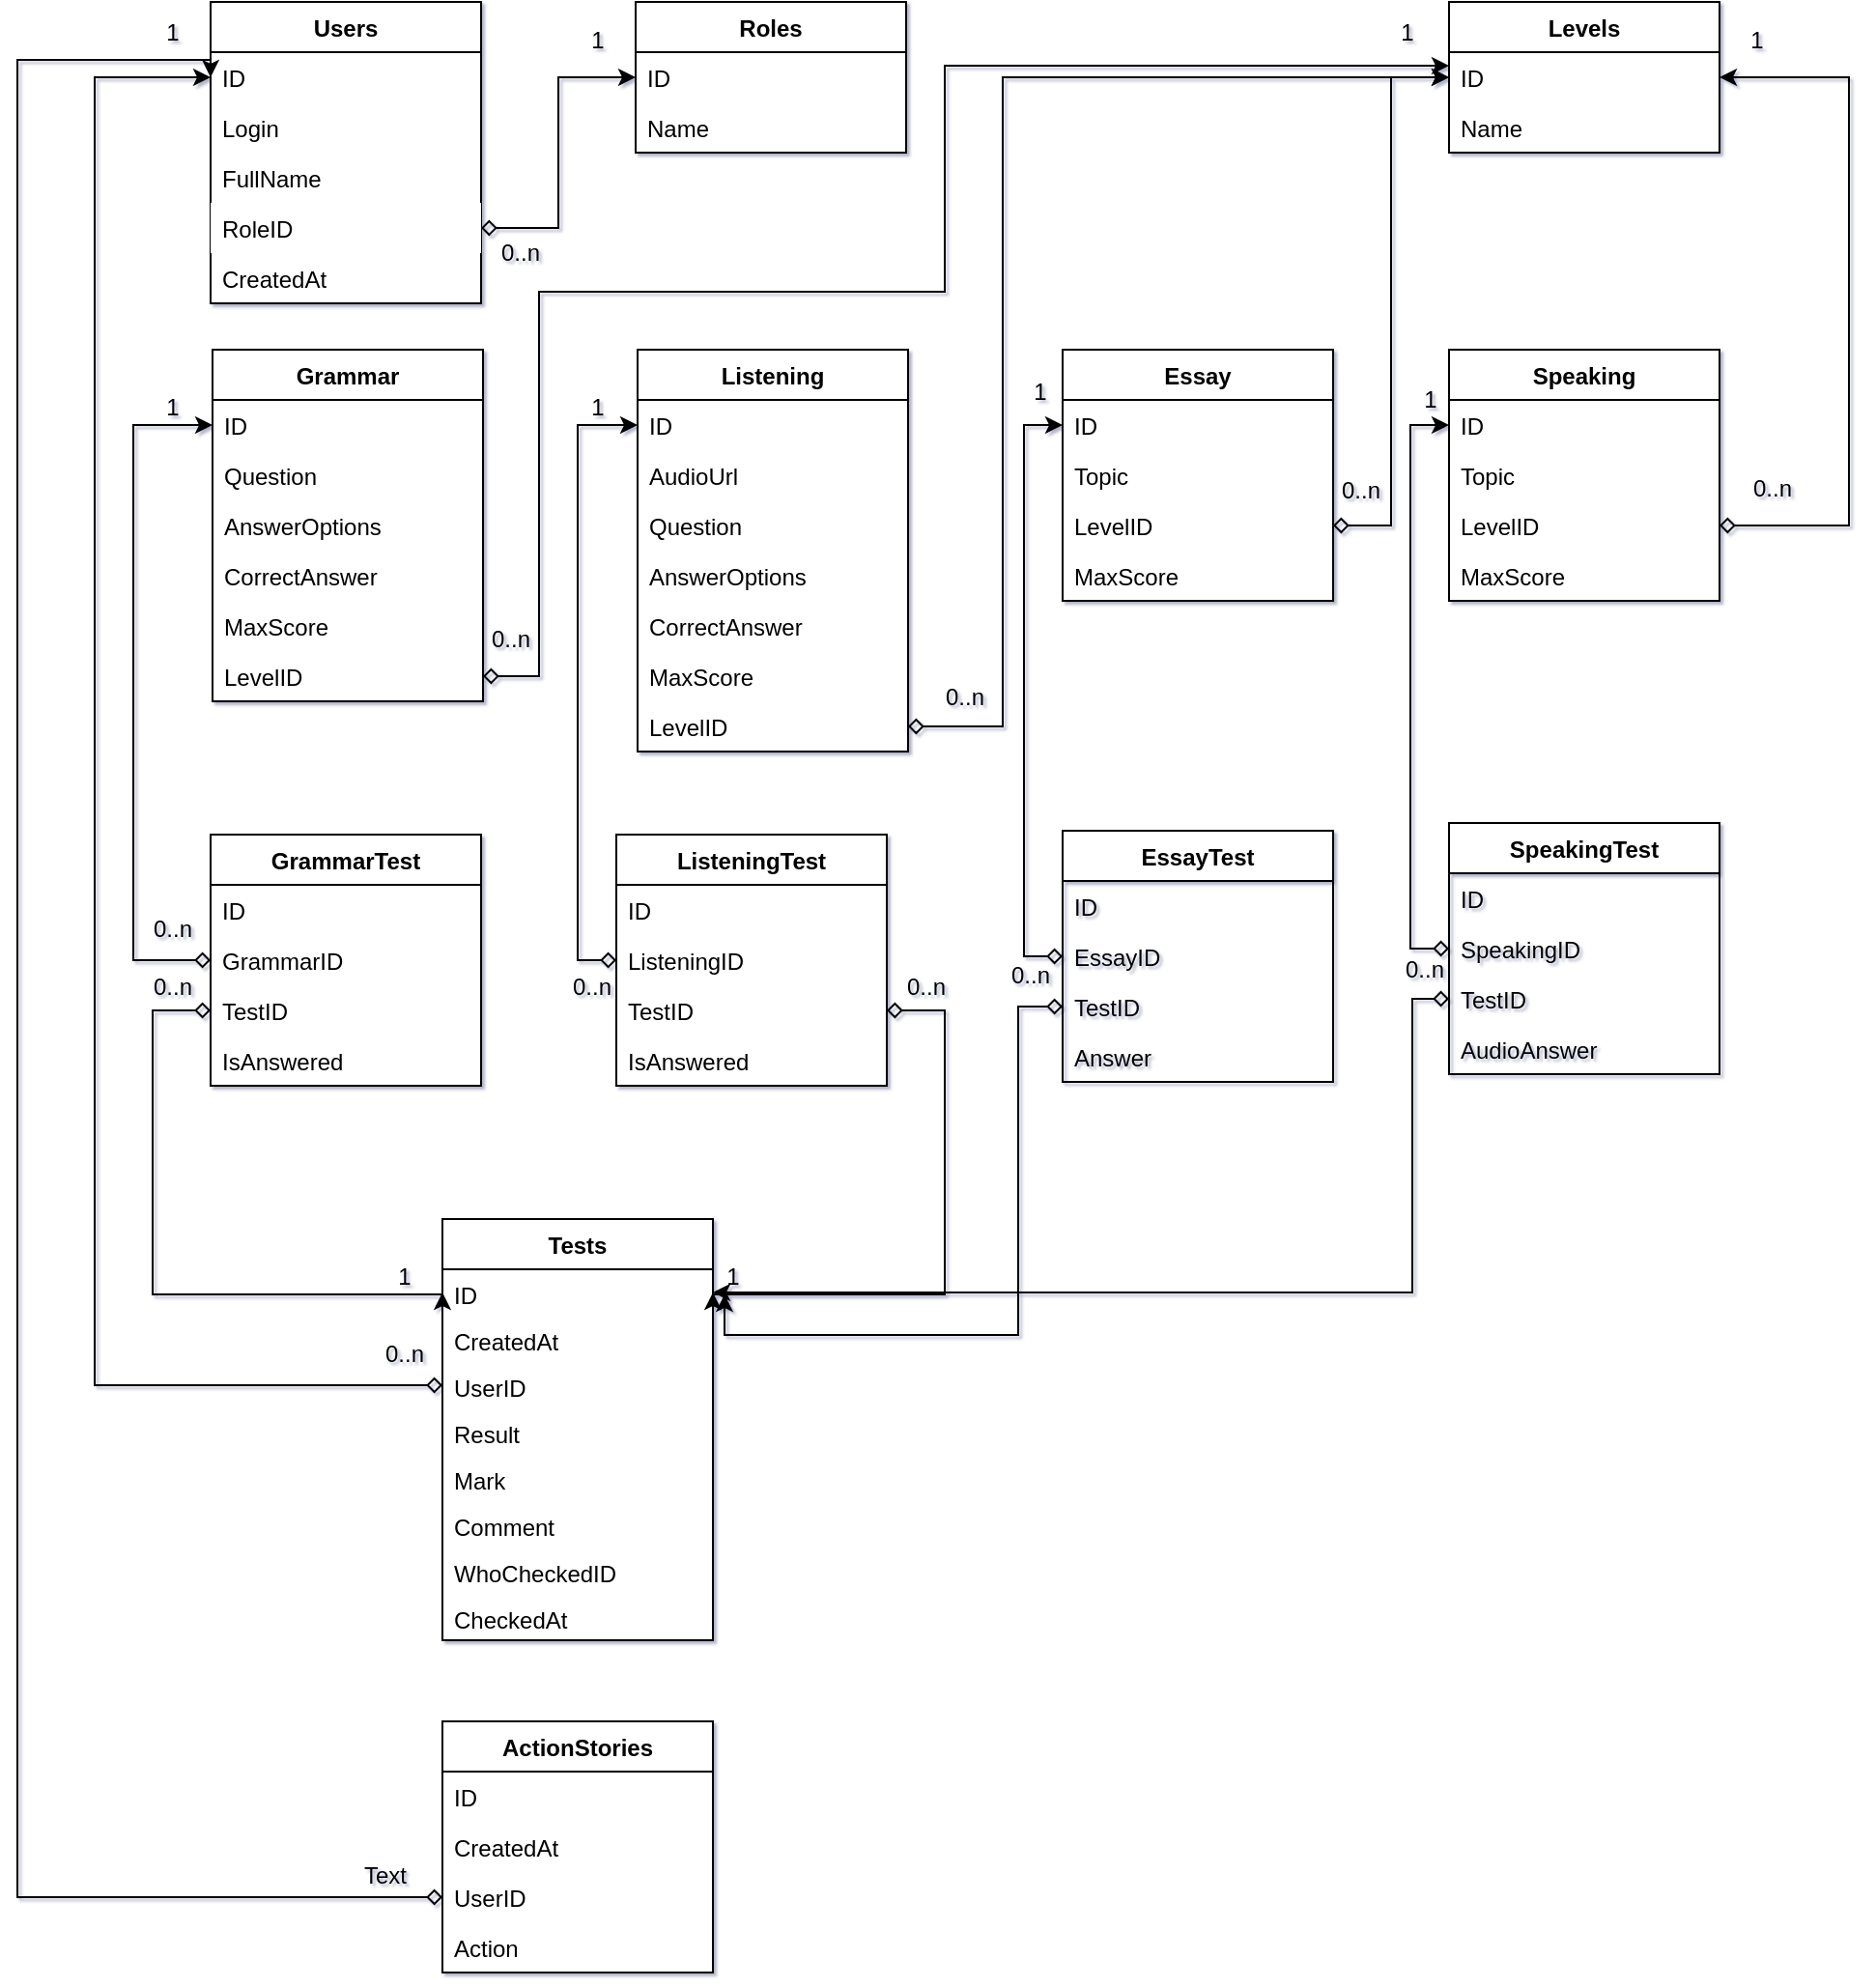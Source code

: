 <mxfile version="14.8.4" type="device"><diagram id="IV1XI_zOTvdANP6EI3ri" name="Page-2"><mxGraphModel dx="3076" dy="712" grid="0" gridSize="10" guides="1" tooltips="1" connect="1" arrows="1" fold="1" page="1" pageScale="1" pageWidth="1654" pageHeight="1169" background="#ffffff" math="0" shadow="1"><root><mxCell id="wQ3TKrHJ94dAO2hA4wd3-0"/><mxCell id="wQ3TKrHJ94dAO2hA4wd3-1" parent="wQ3TKrHJ94dAO2hA4wd3-0"/><mxCell id="Ya2ghatU8dROE_qVC8j0-0" value="Users" style="swimlane;fontStyle=1;childLayout=stackLayout;horizontal=1;startSize=26;horizontalStack=0;resizeParent=1;resizeParentMax=0;resizeLast=0;collapsible=1;marginBottom=0;swimlaneFillColor=#ffffff;" parent="wQ3TKrHJ94dAO2hA4wd3-1" vertex="1"><mxGeometry x="-1258" y="54" width="140" height="156" as="geometry"/></mxCell><mxCell id="Mei6Bf-77cehH8l1peeM-0" value="ID" style="text;strokeColor=none;fillColor=none;align=left;verticalAlign=top;spacingLeft=4;spacingRight=4;overflow=hidden;rotatable=0;points=[[0,0.5],[1,0.5]];portConstraint=eastwest;" vertex="1" parent="Ya2ghatU8dROE_qVC8j0-0"><mxGeometry y="26" width="140" height="26" as="geometry"/></mxCell><mxCell id="Ya2ghatU8dROE_qVC8j0-2" value="Login" style="text;strokeColor=none;fillColor=none;align=left;verticalAlign=top;spacingLeft=4;spacingRight=4;overflow=hidden;rotatable=0;points=[[0,0.5],[1,0.5]];portConstraint=eastwest;" parent="Ya2ghatU8dROE_qVC8j0-0" vertex="1"><mxGeometry y="52" width="140" height="26" as="geometry"/></mxCell><mxCell id="Ya2ghatU8dROE_qVC8j0-4" value="FullName&#xA;" style="text;strokeColor=none;fillColor=none;align=left;verticalAlign=top;spacingLeft=4;spacingRight=4;overflow=hidden;rotatable=0;points=[[0,0.5],[1,0.5]];portConstraint=eastwest;" parent="Ya2ghatU8dROE_qVC8j0-0" vertex="1"><mxGeometry y="78" width="140" height="26" as="geometry"/></mxCell><mxCell id="Ya2ghatU8dROE_qVC8j0-5" value="RoleID" style="text;strokeColor=none;align=left;verticalAlign=top;spacingLeft=4;spacingRight=4;overflow=hidden;rotatable=0;points=[[0,0.5],[1,0.5]];portConstraint=eastwest;fillColor=#ffffff;" parent="Ya2ghatU8dROE_qVC8j0-0" vertex="1"><mxGeometry y="104" width="140" height="26" as="geometry"/></mxCell><mxCell id="Ya2ghatU8dROE_qVC8j0-3" value="CreatedAt&#xA;" style="text;strokeColor=none;fillColor=none;align=left;verticalAlign=top;spacingLeft=4;spacingRight=4;overflow=hidden;rotatable=0;points=[[0,0.5],[1,0.5]];portConstraint=eastwest;" parent="Ya2ghatU8dROE_qVC8j0-0" vertex="1"><mxGeometry y="130" width="140" height="26" as="geometry"/></mxCell><mxCell id="doYgdzlyeppHE8oqAG9D-0" value="Roles" style="swimlane;fontStyle=1;childLayout=stackLayout;horizontal=1;startSize=26;horizontalStack=0;resizeParent=1;resizeParentMax=0;resizeLast=0;collapsible=1;marginBottom=0;swimlaneFillColor=#ffffff;" parent="wQ3TKrHJ94dAO2hA4wd3-1" vertex="1"><mxGeometry x="-1038" y="54" width="140" height="78" as="geometry"/></mxCell><mxCell id="doYgdzlyeppHE8oqAG9D-1" value="ID" style="text;strokeColor=none;fillColor=none;align=left;verticalAlign=top;spacingLeft=4;spacingRight=4;overflow=hidden;rotatable=0;points=[[0,0.5],[1,0.5]];portConstraint=eastwest;" parent="doYgdzlyeppHE8oqAG9D-0" vertex="1"><mxGeometry y="26" width="140" height="26" as="geometry"/></mxCell><mxCell id="doYgdzlyeppHE8oqAG9D-2" value="Name" style="text;strokeColor=none;fillColor=none;align=left;verticalAlign=top;spacingLeft=4;spacingRight=4;overflow=hidden;rotatable=0;points=[[0,0.5],[1,0.5]];portConstraint=eastwest;" parent="doYgdzlyeppHE8oqAG9D-0" vertex="1"><mxGeometry y="52" width="140" height="26" as="geometry"/></mxCell><mxCell id="0D-fBXnWAZRENT32FZn0-0" value="Grammar " style="swimlane;fontStyle=1;childLayout=stackLayout;horizontal=1;startSize=26;horizontalStack=0;resizeParent=1;resizeParentMax=0;resizeLast=0;collapsible=1;marginBottom=0;fillColor=#ffffff;gradientColor=none;swimlaneFillColor=#ffffff;" parent="wQ3TKrHJ94dAO2hA4wd3-1" vertex="1"><mxGeometry x="-1257" y="234" width="140" height="182" as="geometry"/></mxCell><mxCell id="0D-fBXnWAZRENT32FZn0-1" value="ID" style="text;strokeColor=none;fillColor=none;align=left;verticalAlign=top;spacingLeft=4;spacingRight=4;overflow=hidden;rotatable=0;points=[[0,0.5],[1,0.5]];portConstraint=eastwest;" parent="0D-fBXnWAZRENT32FZn0-0" vertex="1"><mxGeometry y="26" width="140" height="26" as="geometry"/></mxCell><mxCell id="0D-fBXnWAZRENT32FZn0-2" value="Question " style="text;strokeColor=none;fillColor=none;align=left;verticalAlign=top;spacingLeft=4;spacingRight=4;overflow=hidden;rotatable=0;points=[[0,0.5],[1,0.5]];portConstraint=eastwest;" parent="0D-fBXnWAZRENT32FZn0-0" vertex="1"><mxGeometry y="52" width="140" height="26" as="geometry"/></mxCell><mxCell id="0D-fBXnWAZRENT32FZn0-3" value="AnswerOptions" style="text;strokeColor=none;fillColor=none;align=left;verticalAlign=top;spacingLeft=4;spacingRight=4;overflow=hidden;rotatable=0;points=[[0,0.5],[1,0.5]];portConstraint=eastwest;" parent="0D-fBXnWAZRENT32FZn0-0" vertex="1"><mxGeometry y="78" width="140" height="26" as="geometry"/></mxCell><mxCell id="FowLt2_0WygHU68Ffvor-5" value="CorrectAnswer" style="text;strokeColor=none;fillColor=none;align=left;verticalAlign=top;spacingLeft=4;spacingRight=4;overflow=hidden;rotatable=0;points=[[0,0.5],[1,0.5]];portConstraint=eastwest;" vertex="1" parent="0D-fBXnWAZRENT32FZn0-0"><mxGeometry y="104" width="140" height="26" as="geometry"/></mxCell><mxCell id="0D-fBXnWAZRENT32FZn0-4" value="MaxScore " style="text;strokeColor=none;fillColor=none;align=left;verticalAlign=top;spacingLeft=4;spacingRight=4;overflow=hidden;rotatable=0;points=[[0,0.5],[1,0.5]];portConstraint=eastwest;" parent="0D-fBXnWAZRENT32FZn0-0" vertex="1"><mxGeometry y="130" width="140" height="26" as="geometry"/></mxCell><mxCell id="0D-fBXnWAZRENT32FZn0-5" value="LevelID&#xA;" style="text;strokeColor=none;fillColor=none;align=left;verticalAlign=top;spacingLeft=4;spacingRight=4;overflow=hidden;rotatable=0;points=[[0,0.5],[1,0.5]];portConstraint=eastwest;" parent="0D-fBXnWAZRENT32FZn0-0" vertex="1"><mxGeometry y="156" width="140" height="26" as="geometry"/></mxCell><mxCell id="0D-fBXnWAZRENT32FZn0-6" value="Listening " style="swimlane;fontStyle=1;childLayout=stackLayout;horizontal=1;startSize=26;horizontalStack=0;resizeParent=1;resizeParentMax=0;resizeLast=0;collapsible=1;marginBottom=0;fillColor=#ffffff;gradientColor=none;swimlaneFillColor=#ffffff;" parent="wQ3TKrHJ94dAO2hA4wd3-1" vertex="1"><mxGeometry x="-1037" y="234" width="140" height="208" as="geometry"/></mxCell><mxCell id="0D-fBXnWAZRENT32FZn0-7" value="ID&#xA;" style="text;strokeColor=none;fillColor=none;align=left;verticalAlign=top;spacingLeft=4;spacingRight=4;overflow=hidden;rotatable=0;points=[[0,0.5],[1,0.5]];portConstraint=eastwest;" parent="0D-fBXnWAZRENT32FZn0-6" vertex="1"><mxGeometry y="26" width="140" height="26" as="geometry"/></mxCell><mxCell id="0D-fBXnWAZRENT32FZn0-8" value="AudioUrl" style="text;strokeColor=none;fillColor=none;align=left;verticalAlign=top;spacingLeft=4;spacingRight=4;overflow=hidden;rotatable=0;points=[[0,0.5],[1,0.5]];portConstraint=eastwest;" parent="0D-fBXnWAZRENT32FZn0-6" vertex="1"><mxGeometry y="52" width="140" height="26" as="geometry"/></mxCell><mxCell id="0D-fBXnWAZRENT32FZn0-9" value="Question" style="text;strokeColor=none;fillColor=none;align=left;verticalAlign=top;spacingLeft=4;spacingRight=4;overflow=hidden;rotatable=0;points=[[0,0.5],[1,0.5]];portConstraint=eastwest;" parent="0D-fBXnWAZRENT32FZn0-6" vertex="1"><mxGeometry y="78" width="140" height="26" as="geometry"/></mxCell><mxCell id="0D-fBXnWAZRENT32FZn0-10" value="AnswerOptions" style="text;strokeColor=none;fillColor=none;align=left;verticalAlign=top;spacingLeft=4;spacingRight=4;overflow=hidden;rotatable=0;points=[[0,0.5],[1,0.5]];portConstraint=eastwest;" parent="0D-fBXnWAZRENT32FZn0-6" vertex="1"><mxGeometry y="104" width="140" height="26" as="geometry"/></mxCell><mxCell id="0D-fBXnWAZRENT32FZn0-11" value="CorrectAnswer" style="text;strokeColor=none;fillColor=none;align=left;verticalAlign=top;spacingLeft=4;spacingRight=4;overflow=hidden;rotatable=0;points=[[0,0.5],[1,0.5]];portConstraint=eastwest;" parent="0D-fBXnWAZRENT32FZn0-6" vertex="1"><mxGeometry y="130" width="140" height="26" as="geometry"/></mxCell><mxCell id="0D-fBXnWAZRENT32FZn0-12" value="MaxScore " style="text;strokeColor=none;fillColor=none;align=left;verticalAlign=top;spacingLeft=4;spacingRight=4;overflow=hidden;rotatable=0;points=[[0,0.5],[1,0.5]];portConstraint=eastwest;" parent="0D-fBXnWAZRENT32FZn0-6" vertex="1"><mxGeometry y="156" width="140" height="26" as="geometry"/></mxCell><mxCell id="FowLt2_0WygHU68Ffvor-18" value="LevelID" style="text;strokeColor=none;fillColor=none;align=left;verticalAlign=top;spacingLeft=4;spacingRight=4;overflow=hidden;rotatable=0;points=[[0,0.5],[1,0.5]];portConstraint=eastwest;" vertex="1" parent="0D-fBXnWAZRENT32FZn0-6"><mxGeometry y="182" width="140" height="26" as="geometry"/></mxCell><mxCell id="CznAQoI0-UhPFzpS-jyt-1" style="edgeStyle=orthogonalEdgeStyle;rounded=0;orthogonalLoop=1;jettySize=auto;html=1;startArrow=diamond;startFill=0;" edge="1" parent="wQ3TKrHJ94dAO2hA4wd3-1" source="Ya2ghatU8dROE_qVC8j0-5" target="doYgdzlyeppHE8oqAG9D-1"><mxGeometry relative="1" as="geometry"/></mxCell><mxCell id="Mei6Bf-77cehH8l1peeM-1" value="1" style="text;html=1;align=center;verticalAlign=middle;resizable=0;points=[];autosize=1;strokeColor=none;" vertex="1" parent="wQ3TKrHJ94dAO2hA4wd3-1"><mxGeometry x="-1068" y="64" width="20" height="20" as="geometry"/></mxCell><mxCell id="Mei6Bf-77cehH8l1peeM-2" value="0..n" style="text;html=1;align=center;verticalAlign=middle;resizable=0;points=[];autosize=1;strokeColor=none;" vertex="1" parent="wQ3TKrHJ94dAO2hA4wd3-1"><mxGeometry x="-1118" y="174" width="40" height="20" as="geometry"/></mxCell><mxCell id="FS3tzYQSGGYU9srhjjOT-0" value="Levels" style="swimlane;fontStyle=1;childLayout=stackLayout;horizontal=1;startSize=26;horizontalStack=0;resizeParent=1;resizeParentMax=0;resizeLast=0;collapsible=1;marginBottom=0;swimlaneFillColor=#ffffff;" vertex="1" parent="wQ3TKrHJ94dAO2hA4wd3-1"><mxGeometry x="-617" y="54" width="140" height="78" as="geometry"/></mxCell><mxCell id="FS3tzYQSGGYU9srhjjOT-1" value="ID" style="text;strokeColor=none;fillColor=none;align=left;verticalAlign=top;spacingLeft=4;spacingRight=4;overflow=hidden;rotatable=0;points=[[0,0.5],[1,0.5]];portConstraint=eastwest;" vertex="1" parent="FS3tzYQSGGYU9srhjjOT-0"><mxGeometry y="26" width="140" height="26" as="geometry"/></mxCell><mxCell id="FS3tzYQSGGYU9srhjjOT-2" value="Name" style="text;strokeColor=none;fillColor=none;align=left;verticalAlign=top;spacingLeft=4;spacingRight=4;overflow=hidden;rotatable=0;points=[[0,0.5],[1,0.5]];portConstraint=eastwest;" vertex="1" parent="FS3tzYQSGGYU9srhjjOT-0"><mxGeometry y="52" width="140" height="26" as="geometry"/></mxCell><mxCell id="1L9EoyF5qjoDNJVzwtgH-0" value="Essay " style="swimlane;fontStyle=1;childLayout=stackLayout;horizontal=1;startSize=26;horizontalStack=0;resizeParent=1;resizeParentMax=0;resizeLast=0;collapsible=1;marginBottom=0;swimlaneFillColor=#ffffff;" vertex="1" parent="wQ3TKrHJ94dAO2hA4wd3-1"><mxGeometry x="-817" y="234" width="140" height="130" as="geometry"/></mxCell><mxCell id="1L9EoyF5qjoDNJVzwtgH-1" value="ID" style="text;strokeColor=none;fillColor=none;align=left;verticalAlign=top;spacingLeft=4;spacingRight=4;overflow=hidden;rotatable=0;points=[[0,0.5],[1,0.5]];portConstraint=eastwest;" vertex="1" parent="1L9EoyF5qjoDNJVzwtgH-0"><mxGeometry y="26" width="140" height="26" as="geometry"/></mxCell><mxCell id="1L9EoyF5qjoDNJVzwtgH-2" value="Topic" style="text;strokeColor=none;fillColor=none;align=left;verticalAlign=top;spacingLeft=4;spacingRight=4;overflow=hidden;rotatable=0;points=[[0,0.5],[1,0.5]];portConstraint=eastwest;" vertex="1" parent="1L9EoyF5qjoDNJVzwtgH-0"><mxGeometry y="52" width="140" height="26" as="geometry"/></mxCell><mxCell id="1L9EoyF5qjoDNJVzwtgH-3" value="LevelID" style="text;strokeColor=none;fillColor=none;align=left;verticalAlign=top;spacingLeft=4;spacingRight=4;overflow=hidden;rotatable=0;points=[[0,0.5],[1,0.5]];portConstraint=eastwest;" vertex="1" parent="1L9EoyF5qjoDNJVzwtgH-0"><mxGeometry y="78" width="140" height="26" as="geometry"/></mxCell><mxCell id="m-p-CEIam0sSORQcgkIn-35" value="MaxScore" style="text;strokeColor=none;fillColor=none;align=left;verticalAlign=top;spacingLeft=4;spacingRight=4;overflow=hidden;rotatable=0;points=[[0,0.5],[1,0.5]];portConstraint=eastwest;" vertex="1" parent="1L9EoyF5qjoDNJVzwtgH-0"><mxGeometry y="104" width="140" height="26" as="geometry"/></mxCell><mxCell id="1L9EoyF5qjoDNJVzwtgH-4" value="Speaking" style="swimlane;fontStyle=1;childLayout=stackLayout;horizontal=1;startSize=26;horizontalStack=0;resizeParent=1;resizeParentMax=0;resizeLast=0;collapsible=1;marginBottom=0;swimlaneFillColor=#ffffff;" vertex="1" parent="wQ3TKrHJ94dAO2hA4wd3-1"><mxGeometry x="-617" y="234" width="140" height="130" as="geometry"/></mxCell><mxCell id="1L9EoyF5qjoDNJVzwtgH-5" value="ID" style="text;strokeColor=none;fillColor=none;align=left;verticalAlign=top;spacingLeft=4;spacingRight=4;overflow=hidden;rotatable=0;points=[[0,0.5],[1,0.5]];portConstraint=eastwest;" vertex="1" parent="1L9EoyF5qjoDNJVzwtgH-4"><mxGeometry y="26" width="140" height="26" as="geometry"/></mxCell><mxCell id="1L9EoyF5qjoDNJVzwtgH-6" value="Topic" style="text;strokeColor=none;fillColor=none;align=left;verticalAlign=top;spacingLeft=4;spacingRight=4;overflow=hidden;rotatable=0;points=[[0,0.5],[1,0.5]];portConstraint=eastwest;" vertex="1" parent="1L9EoyF5qjoDNJVzwtgH-4"><mxGeometry y="52" width="140" height="26" as="geometry"/></mxCell><mxCell id="1L9EoyF5qjoDNJVzwtgH-7" value="LevelID" style="text;strokeColor=none;fillColor=none;align=left;verticalAlign=top;spacingLeft=4;spacingRight=4;overflow=hidden;rotatable=0;points=[[0,0.5],[1,0.5]];portConstraint=eastwest;" vertex="1" parent="1L9EoyF5qjoDNJVzwtgH-4"><mxGeometry y="78" width="140" height="26" as="geometry"/></mxCell><mxCell id="m-p-CEIam0sSORQcgkIn-29" value="MaxScore" style="text;strokeColor=none;fillColor=none;align=left;verticalAlign=top;spacingLeft=4;spacingRight=4;overflow=hidden;rotatable=0;points=[[0,0.5],[1,0.5]];portConstraint=eastwest;" vertex="1" parent="1L9EoyF5qjoDNJVzwtgH-4"><mxGeometry y="104" width="140" height="26" as="geometry"/></mxCell><mxCell id="1L9EoyF5qjoDNJVzwtgH-9" style="edgeStyle=orthogonalEdgeStyle;rounded=0;orthogonalLoop=1;jettySize=auto;html=1;entryX=0;entryY=0.269;entryDx=0;entryDy=0;entryPerimeter=0;startArrow=diamond;startFill=0;exitX=1;exitY=0.5;exitDx=0;exitDy=0;" edge="1" parent="wQ3TKrHJ94dAO2hA4wd3-1" source="0D-fBXnWAZRENT32FZn0-5" target="FS3tzYQSGGYU9srhjjOT-1"><mxGeometry relative="1" as="geometry"><Array as="points"><mxPoint x="-1088" y="403"/><mxPoint x="-1088" y="204"/><mxPoint x="-878" y="204"/><mxPoint x="-878" y="87"/></Array></mxGeometry></mxCell><mxCell id="1L9EoyF5qjoDNJVzwtgH-11" value="0..n" style="text;html=1;align=center;verticalAlign=middle;resizable=0;points=[];autosize=1;strokeColor=none;" vertex="1" parent="wQ3TKrHJ94dAO2hA4wd3-1"><mxGeometry x="-1123" y="374" width="40" height="20" as="geometry"/></mxCell><mxCell id="1L9EoyF5qjoDNJVzwtgH-15" style="edgeStyle=orthogonalEdgeStyle;rounded=0;orthogonalLoop=1;jettySize=auto;html=1;startArrow=diamond;startFill=0;entryX=1;entryY=0.5;entryDx=0;entryDy=0;" edge="1" parent="wQ3TKrHJ94dAO2hA4wd3-1" source="1L9EoyF5qjoDNJVzwtgH-7" target="FS3tzYQSGGYU9srhjjOT-1"><mxGeometry relative="1" as="geometry"><Array as="points"><mxPoint x="-410" y="325"/><mxPoint x="-410" y="93"/></Array></mxGeometry></mxCell><mxCell id="1L9EoyF5qjoDNJVzwtgH-17" value="0..n" style="text;html=1;align=center;verticalAlign=middle;resizable=0;points=[];autosize=1;strokeColor=none;" vertex="1" parent="wQ3TKrHJ94dAO2hA4wd3-1"><mxGeometry x="-470" y="296" width="40" height="20" as="geometry"/></mxCell><mxCell id="1L9EoyF5qjoDNJVzwtgH-18" value="1" style="text;html=1;align=center;verticalAlign=middle;resizable=0;points=[];autosize=1;strokeColor=none;" vertex="1" parent="wQ3TKrHJ94dAO2hA4wd3-1"><mxGeometry x="-649" y="60" width="20" height="20" as="geometry"/></mxCell><mxCell id="1L9EoyF5qjoDNJVzwtgH-19" value="1" style="text;html=1;align=center;verticalAlign=middle;resizable=0;points=[];autosize=1;strokeColor=none;" vertex="1" parent="wQ3TKrHJ94dAO2hA4wd3-1"><mxGeometry x="-468" y="64" width="20" height="20" as="geometry"/></mxCell><mxCell id="1L9EoyF5qjoDNJVzwtgH-20" value="GrammarTest" style="swimlane;fontStyle=1;childLayout=stackLayout;horizontal=1;startSize=26;horizontalStack=0;resizeParent=1;resizeParentMax=0;resizeLast=0;collapsible=1;marginBottom=0;swimlaneFillColor=#ffffff;" vertex="1" parent="wQ3TKrHJ94dAO2hA4wd3-1"><mxGeometry x="-1258" y="485" width="140" height="130" as="geometry"/></mxCell><mxCell id="1L9EoyF5qjoDNJVzwtgH-21" value="ID" style="text;strokeColor=none;fillColor=none;align=left;verticalAlign=top;spacingLeft=4;spacingRight=4;overflow=hidden;rotatable=0;points=[[0,0.5],[1,0.5]];portConstraint=eastwest;" vertex="1" parent="1L9EoyF5qjoDNJVzwtgH-20"><mxGeometry y="26" width="140" height="26" as="geometry"/></mxCell><mxCell id="1L9EoyF5qjoDNJVzwtgH-22" value="GrammarID" style="text;strokeColor=none;fillColor=none;align=left;verticalAlign=top;spacingLeft=4;spacingRight=4;overflow=hidden;rotatable=0;points=[[0,0.5],[1,0.5]];portConstraint=eastwest;" vertex="1" parent="1L9EoyF5qjoDNJVzwtgH-20"><mxGeometry y="52" width="140" height="26" as="geometry"/></mxCell><mxCell id="1L9EoyF5qjoDNJVzwtgH-33" value="TestID" style="text;strokeColor=none;fillColor=none;align=left;verticalAlign=top;spacingLeft=4;spacingRight=4;overflow=hidden;rotatable=0;points=[[0,0.5],[1,0.5]];portConstraint=eastwest;" vertex="1" parent="1L9EoyF5qjoDNJVzwtgH-20"><mxGeometry y="78" width="140" height="26" as="geometry"/></mxCell><mxCell id="1L9EoyF5qjoDNJVzwtgH-23" value="IsAnswered" style="text;strokeColor=none;fillColor=none;align=left;verticalAlign=top;spacingLeft=4;spacingRight=4;overflow=hidden;rotatable=0;points=[[0,0.5],[1,0.5]];portConstraint=eastwest;" vertex="1" parent="1L9EoyF5qjoDNJVzwtgH-20"><mxGeometry y="104" width="140" height="26" as="geometry"/></mxCell><mxCell id="1L9EoyF5qjoDNJVzwtgH-25" value="1" style="text;html=1;align=center;verticalAlign=middle;resizable=0;points=[];autosize=1;strokeColor=none;" vertex="1" parent="wQ3TKrHJ94dAO2hA4wd3-1"><mxGeometry x="-1288" y="254" width="20" height="20" as="geometry"/></mxCell><mxCell id="1L9EoyF5qjoDNJVzwtgH-26" value="0..n" style="text;html=1;align=center;verticalAlign=middle;resizable=0;points=[];autosize=1;strokeColor=none;" vertex="1" parent="wQ3TKrHJ94dAO2hA4wd3-1"><mxGeometry x="-1298" y="524" width="40" height="20" as="geometry"/></mxCell><mxCell id="1L9EoyF5qjoDNJVzwtgH-28" style="edgeStyle=orthogonalEdgeStyle;rounded=0;orthogonalLoop=1;jettySize=auto;html=1;startArrow=diamond;startFill=0;" edge="1" parent="wQ3TKrHJ94dAO2hA4wd3-1" source="1L9EoyF5qjoDNJVzwtgH-22" target="0D-fBXnWAZRENT32FZn0-1"><mxGeometry relative="1" as="geometry"><Array as="points"><mxPoint x="-1298" y="550"/><mxPoint x="-1298" y="273"/></Array></mxGeometry></mxCell><mxCell id="1L9EoyF5qjoDNJVzwtgH-29" value="ListeningTest" style="swimlane;fontStyle=1;childLayout=stackLayout;horizontal=1;startSize=26;horizontalStack=0;resizeParent=1;resizeParentMax=0;resizeLast=0;collapsible=1;marginBottom=0;swimlaneFillColor=#ffffff;" vertex="1" parent="wQ3TKrHJ94dAO2hA4wd3-1"><mxGeometry x="-1048" y="485" width="140" height="130" as="geometry"/></mxCell><mxCell id="1L9EoyF5qjoDNJVzwtgH-30" value="ID" style="text;strokeColor=none;fillColor=none;align=left;verticalAlign=top;spacingLeft=4;spacingRight=4;overflow=hidden;rotatable=0;points=[[0,0.5],[1,0.5]];portConstraint=eastwest;" vertex="1" parent="1L9EoyF5qjoDNJVzwtgH-29"><mxGeometry y="26" width="140" height="26" as="geometry"/></mxCell><mxCell id="1L9EoyF5qjoDNJVzwtgH-31" value="ListeningID" style="text;strokeColor=none;fillColor=none;align=left;verticalAlign=top;spacingLeft=4;spacingRight=4;overflow=hidden;rotatable=0;points=[[0,0.5],[1,0.5]];portConstraint=eastwest;" vertex="1" parent="1L9EoyF5qjoDNJVzwtgH-29"><mxGeometry y="52" width="140" height="26" as="geometry"/></mxCell><mxCell id="1L9EoyF5qjoDNJVzwtgH-32" value="TestID" style="text;strokeColor=none;fillColor=none;align=left;verticalAlign=top;spacingLeft=4;spacingRight=4;overflow=hidden;rotatable=0;points=[[0,0.5],[1,0.5]];portConstraint=eastwest;" vertex="1" parent="1L9EoyF5qjoDNJVzwtgH-29"><mxGeometry y="78" width="140" height="26" as="geometry"/></mxCell><mxCell id="1L9EoyF5qjoDNJVzwtgH-36" value="IsAnswered" style="text;strokeColor=none;fillColor=none;align=left;verticalAlign=top;spacingLeft=4;spacingRight=4;overflow=hidden;rotatable=0;points=[[0,0.5],[1,0.5]];portConstraint=eastwest;" vertex="1" parent="1L9EoyF5qjoDNJVzwtgH-29"><mxGeometry y="104" width="140" height="26" as="geometry"/></mxCell><mxCell id="1L9EoyF5qjoDNJVzwtgH-37" value="" style="edgeStyle=orthogonalEdgeStyle;rounded=0;orthogonalLoop=1;jettySize=auto;html=1;startArrow=diamond;startFill=0;" edge="1" parent="wQ3TKrHJ94dAO2hA4wd3-1" source="1L9EoyF5qjoDNJVzwtgH-31" target="0D-fBXnWAZRENT32FZn0-7"><mxGeometry relative="1" as="geometry"><Array as="points"><mxPoint x="-1068" y="550"/><mxPoint x="-1068" y="273"/></Array></mxGeometry></mxCell><mxCell id="1L9EoyF5qjoDNJVzwtgH-38" value="1" style="text;html=1;align=center;verticalAlign=middle;resizable=0;points=[];autosize=1;strokeColor=none;" vertex="1" parent="wQ3TKrHJ94dAO2hA4wd3-1"><mxGeometry x="-1068" y="254" width="20" height="20" as="geometry"/></mxCell><mxCell id="1L9EoyF5qjoDNJVzwtgH-39" value="0..n" style="text;html=1;align=center;verticalAlign=middle;resizable=0;points=[];autosize=1;strokeColor=none;" vertex="1" parent="wQ3TKrHJ94dAO2hA4wd3-1"><mxGeometry x="-1081" y="554" width="40" height="20" as="geometry"/></mxCell><mxCell id="FowLt2_0WygHU68Ffvor-19" style="edgeStyle=orthogonalEdgeStyle;rounded=0;orthogonalLoop=1;jettySize=auto;html=1;entryX=0;entryY=0.5;entryDx=0;entryDy=0;startArrow=diamond;startFill=0;" edge="1" parent="wQ3TKrHJ94dAO2hA4wd3-1" source="FowLt2_0WygHU68Ffvor-18" target="FS3tzYQSGGYU9srhjjOT-1"><mxGeometry relative="1" as="geometry"><Array as="points"><mxPoint x="-848" y="429"/><mxPoint x="-848" y="93"/></Array></mxGeometry></mxCell><mxCell id="FowLt2_0WygHU68Ffvor-20" value="0..n" style="text;html=1;align=center;verticalAlign=middle;resizable=0;points=[];autosize=1;strokeColor=none;" vertex="1" parent="wQ3TKrHJ94dAO2hA4wd3-1"><mxGeometry x="-888" y="404" width="40" height="20" as="geometry"/></mxCell><mxCell id="FowLt2_0WygHU68Ffvor-21" value="Tests" style="swimlane;fontStyle=1;childLayout=stackLayout;horizontal=1;startSize=26;horizontalStack=0;resizeParent=1;resizeParentMax=0;resizeLast=0;collapsible=1;marginBottom=0;swimlaneFillColor=#ffffff;" vertex="1" parent="wQ3TKrHJ94dAO2hA4wd3-1"><mxGeometry x="-1138" y="684" width="140" height="218" as="geometry"/></mxCell><mxCell id="FowLt2_0WygHU68Ffvor-22" value="ID" style="text;strokeColor=none;fillColor=none;align=left;verticalAlign=top;spacingLeft=4;spacingRight=4;overflow=hidden;rotatable=0;points=[[0,0.5],[1,0.5]];portConstraint=eastwest;" vertex="1" parent="FowLt2_0WygHU68Ffvor-21"><mxGeometry y="26" width="140" height="24" as="geometry"/></mxCell><mxCell id="FowLt2_0WygHU68Ffvor-41" value="CreatedAt" style="text;strokeColor=none;fillColor=none;align=left;verticalAlign=top;spacingLeft=4;spacingRight=4;overflow=hidden;rotatable=0;points=[[0,0.5],[1,0.5]];portConstraint=eastwest;" vertex="1" parent="FowLt2_0WygHU68Ffvor-21"><mxGeometry y="50" width="140" height="24" as="geometry"/></mxCell><mxCell id="FowLt2_0WygHU68Ffvor-42" value="UserID" style="text;strokeColor=none;fillColor=none;align=left;verticalAlign=top;spacingLeft=4;spacingRight=4;overflow=hidden;rotatable=0;points=[[0,0.5],[1,0.5]];portConstraint=eastwest;" vertex="1" parent="FowLt2_0WygHU68Ffvor-21"><mxGeometry y="74" width="140" height="24" as="geometry"/></mxCell><mxCell id="FowLt2_0WygHU68Ffvor-43" value="Result&#xA;" style="text;strokeColor=none;fillColor=none;align=left;verticalAlign=top;spacingLeft=4;spacingRight=4;overflow=hidden;rotatable=0;points=[[0,0.5],[1,0.5]];portConstraint=eastwest;" vertex="1" parent="FowLt2_0WygHU68Ffvor-21"><mxGeometry y="98" width="140" height="24" as="geometry"/></mxCell><mxCell id="FowLt2_0WygHU68Ffvor-44" value="Mark" style="text;strokeColor=none;fillColor=none;align=left;verticalAlign=top;spacingLeft=4;spacingRight=4;overflow=hidden;rotatable=0;points=[[0,0.5],[1,0.5]];portConstraint=eastwest;" vertex="1" parent="FowLt2_0WygHU68Ffvor-21"><mxGeometry y="122" width="140" height="24" as="geometry"/></mxCell><mxCell id="FowLt2_0WygHU68Ffvor-45" value="Comment" style="text;strokeColor=none;fillColor=none;align=left;verticalAlign=top;spacingLeft=4;spacingRight=4;overflow=hidden;rotatable=0;points=[[0,0.5],[1,0.5]];portConstraint=eastwest;" vertex="1" parent="FowLt2_0WygHU68Ffvor-21"><mxGeometry y="146" width="140" height="24" as="geometry"/></mxCell><mxCell id="FowLt2_0WygHU68Ffvor-55" value="WhoCheckedID " style="text;strokeColor=none;fillColor=none;align=left;verticalAlign=top;spacingLeft=4;spacingRight=4;overflow=hidden;rotatable=0;points=[[0,0.5],[1,0.5]];portConstraint=eastwest;" vertex="1" parent="FowLt2_0WygHU68Ffvor-21"><mxGeometry y="170" width="140" height="24" as="geometry"/></mxCell><mxCell id="FowLt2_0WygHU68Ffvor-56" value="CheckedAt " style="text;strokeColor=none;fillColor=none;align=left;verticalAlign=top;spacingLeft=4;spacingRight=4;overflow=hidden;rotatable=0;points=[[0,0.5],[1,0.5]];portConstraint=eastwest;" vertex="1" parent="FowLt2_0WygHU68Ffvor-21"><mxGeometry y="194" width="140" height="24" as="geometry"/></mxCell><mxCell id="FowLt2_0WygHU68Ffvor-28" style="edgeStyle=orthogonalEdgeStyle;rounded=0;orthogonalLoop=1;jettySize=auto;html=1;startArrow=diamond;startFill=0;entryX=1;entryY=0.5;entryDx=0;entryDy=0;exitX=1;exitY=0.5;exitDx=0;exitDy=0;" edge="1" parent="wQ3TKrHJ94dAO2hA4wd3-1" source="1L9EoyF5qjoDNJVzwtgH-32" target="FowLt2_0WygHU68Ffvor-22"><mxGeometry relative="1" as="geometry"><mxPoint x="-1048" y="733" as="targetPoint"/><Array as="points"><mxPoint x="-878" y="576"/><mxPoint x="-878" y="723"/></Array></mxGeometry></mxCell><mxCell id="FowLt2_0WygHU68Ffvor-30" style="edgeStyle=orthogonalEdgeStyle;rounded=0;orthogonalLoop=1;jettySize=auto;html=1;entryX=0;entryY=0.5;entryDx=0;entryDy=0;startArrow=diamond;startFill=0;" edge="1" parent="wQ3TKrHJ94dAO2hA4wd3-1" source="1L9EoyF5qjoDNJVzwtgH-33" target="FowLt2_0WygHU68Ffvor-22"><mxGeometry relative="1" as="geometry"><Array as="points"><mxPoint x="-1288" y="576"/><mxPoint x="-1288" y="723"/></Array></mxGeometry></mxCell><mxCell id="FowLt2_0WygHU68Ffvor-46" value="ActionStories  " style="swimlane;fontStyle=1;childLayout=stackLayout;horizontal=1;startSize=26;horizontalStack=0;resizeParent=1;resizeParentMax=0;resizeLast=0;collapsible=1;marginBottom=0;swimlaneFillColor=#ffffff;" vertex="1" parent="wQ3TKrHJ94dAO2hA4wd3-1"><mxGeometry x="-1138" y="944" width="140" height="130" as="geometry"/></mxCell><mxCell id="FowLt2_0WygHU68Ffvor-57" value="ID" style="text;strokeColor=none;fillColor=none;align=left;verticalAlign=top;spacingLeft=4;spacingRight=4;overflow=hidden;rotatable=0;points=[[0,0.5],[1,0.5]];portConstraint=eastwest;" vertex="1" parent="FowLt2_0WygHU68Ffvor-46"><mxGeometry y="26" width="140" height="26" as="geometry"/></mxCell><mxCell id="FowLt2_0WygHU68Ffvor-47" value="CreatedAt" style="text;strokeColor=none;fillColor=none;align=left;verticalAlign=top;spacingLeft=4;spacingRight=4;overflow=hidden;rotatable=0;points=[[0,0.5],[1,0.5]];portConstraint=eastwest;" vertex="1" parent="FowLt2_0WygHU68Ffvor-46"><mxGeometry y="52" width="140" height="26" as="geometry"/></mxCell><mxCell id="FowLt2_0WygHU68Ffvor-48" value="UserID" style="text;strokeColor=none;fillColor=none;align=left;verticalAlign=top;spacingLeft=4;spacingRight=4;overflow=hidden;rotatable=0;points=[[0,0.5],[1,0.5]];portConstraint=eastwest;" vertex="1" parent="FowLt2_0WygHU68Ffvor-46"><mxGeometry y="78" width="140" height="26" as="geometry"/></mxCell><mxCell id="FowLt2_0WygHU68Ffvor-49" value="Action" style="text;strokeColor=none;fillColor=none;align=left;verticalAlign=top;spacingLeft=4;spacingRight=4;overflow=hidden;rotatable=0;points=[[0,0.5],[1,0.5]];portConstraint=eastwest;" vertex="1" parent="FowLt2_0WygHU68Ffvor-46"><mxGeometry y="104" width="140" height="26" as="geometry"/></mxCell><mxCell id="FowLt2_0WygHU68Ffvor-50" style="edgeStyle=orthogonalEdgeStyle;rounded=0;orthogonalLoop=1;jettySize=auto;html=1;entryX=0;entryY=0.5;entryDx=0;entryDy=0;startArrow=diamond;startFill=0;" edge="1" parent="wQ3TKrHJ94dAO2hA4wd3-1" source="FowLt2_0WygHU68Ffvor-42" target="Mei6Bf-77cehH8l1peeM-0"><mxGeometry relative="1" as="geometry"><Array as="points"><mxPoint x="-1318" y="770"/><mxPoint x="-1318" y="93"/></Array></mxGeometry></mxCell><mxCell id="FowLt2_0WygHU68Ffvor-51" value="0..n" style="text;html=1;align=center;verticalAlign=middle;resizable=0;points=[];autosize=1;strokeColor=none;" vertex="1" parent="wQ3TKrHJ94dAO2hA4wd3-1"><mxGeometry x="-1178" y="744" width="40" height="20" as="geometry"/></mxCell><mxCell id="FowLt2_0WygHU68Ffvor-52" value="0..n" style="text;html=1;align=center;verticalAlign=middle;resizable=0;points=[];autosize=1;strokeColor=none;" vertex="1" parent="wQ3TKrHJ94dAO2hA4wd3-1"><mxGeometry x="-1298" y="554" width="40" height="20" as="geometry"/></mxCell><mxCell id="FowLt2_0WygHU68Ffvor-53" value="0..n" style="text;html=1;align=center;verticalAlign=middle;resizable=0;points=[];autosize=1;strokeColor=none;" vertex="1" parent="wQ3TKrHJ94dAO2hA4wd3-1"><mxGeometry x="-908" y="554" width="40" height="20" as="geometry"/></mxCell><mxCell id="FowLt2_0WygHU68Ffvor-54" value="1" style="text;html=1;align=center;verticalAlign=middle;resizable=0;points=[];autosize=1;strokeColor=none;" vertex="1" parent="wQ3TKrHJ94dAO2hA4wd3-1"><mxGeometry x="-1288" y="60" width="20" height="20" as="geometry"/></mxCell><mxCell id="FowLt2_0WygHU68Ffvor-58" style="edgeStyle=orthogonalEdgeStyle;rounded=0;orthogonalLoop=1;jettySize=auto;html=1;entryX=0;entryY=0.5;entryDx=0;entryDy=0;startArrow=diamond;startFill=0;" edge="1" parent="wQ3TKrHJ94dAO2hA4wd3-1" source="FowLt2_0WygHU68Ffvor-48" target="Mei6Bf-77cehH8l1peeM-0"><mxGeometry relative="1" as="geometry"><Array as="points"><mxPoint x="-1358" y="1035"/><mxPoint x="-1358" y="84"/><mxPoint x="-1258" y="84"/></Array></mxGeometry></mxCell><mxCell id="FowLt2_0WygHU68Ffvor-59" value="1" style="text;html=1;align=center;verticalAlign=middle;resizable=0;points=[];autosize=1;strokeColor=none;" vertex="1" parent="wQ3TKrHJ94dAO2hA4wd3-1"><mxGeometry x="-998" y="704" width="20" height="20" as="geometry"/></mxCell><mxCell id="FowLt2_0WygHU68Ffvor-60" value="1" style="text;html=1;align=center;verticalAlign=middle;resizable=0;points=[];autosize=1;strokeColor=none;" vertex="1" parent="wQ3TKrHJ94dAO2hA4wd3-1"><mxGeometry x="-1168" y="704" width="20" height="20" as="geometry"/></mxCell><mxCell id="FowLt2_0WygHU68Ffvor-61" value="Text" style="text;html=1;align=center;verticalAlign=middle;resizable=0;points=[];autosize=1;strokeColor=none;" vertex="1" parent="wQ3TKrHJ94dAO2hA4wd3-1"><mxGeometry x="-1188" y="1014" width="40" height="20" as="geometry"/></mxCell><mxCell id="m-p-CEIam0sSORQcgkIn-0" value="EssayTest" style="swimlane;fontStyle=1;childLayout=stackLayout;horizontal=1;startSize=26;horizontalStack=0;resizeParent=1;resizeParentMax=0;resizeLast=0;collapsible=1;marginBottom=0;" vertex="1" parent="wQ3TKrHJ94dAO2hA4wd3-1"><mxGeometry x="-817" y="483" width="140" height="130" as="geometry"/></mxCell><mxCell id="m-p-CEIam0sSORQcgkIn-1" value="ID" style="text;strokeColor=none;fillColor=none;align=left;verticalAlign=top;spacingLeft=4;spacingRight=4;overflow=hidden;rotatable=0;points=[[0,0.5],[1,0.5]];portConstraint=eastwest;" vertex="1" parent="m-p-CEIam0sSORQcgkIn-0"><mxGeometry y="26" width="140" height="26" as="geometry"/></mxCell><mxCell id="m-p-CEIam0sSORQcgkIn-2" value="EssayID" style="text;strokeColor=none;fillColor=none;align=left;verticalAlign=top;spacingLeft=4;spacingRight=4;overflow=hidden;rotatable=0;points=[[0,0.5],[1,0.5]];portConstraint=eastwest;" vertex="1" parent="m-p-CEIam0sSORQcgkIn-0"><mxGeometry y="52" width="140" height="26" as="geometry"/></mxCell><mxCell id="m-p-CEIam0sSORQcgkIn-3" value="TestID" style="text;strokeColor=none;fillColor=none;align=left;verticalAlign=top;spacingLeft=4;spacingRight=4;overflow=hidden;rotatable=0;points=[[0,0.5],[1,0.5]];portConstraint=eastwest;" vertex="1" parent="m-p-CEIam0sSORQcgkIn-0"><mxGeometry y="78" width="140" height="26" as="geometry"/></mxCell><mxCell id="m-p-CEIam0sSORQcgkIn-4" value="Answer" style="text;strokeColor=none;fillColor=none;align=left;verticalAlign=top;spacingLeft=4;spacingRight=4;overflow=hidden;rotatable=0;points=[[0,0.5],[1,0.5]];portConstraint=eastwest;" vertex="1" parent="m-p-CEIam0sSORQcgkIn-0"><mxGeometry y="104" width="140" height="26" as="geometry"/></mxCell><mxCell id="m-p-CEIam0sSORQcgkIn-5" value="SpeakingTest" style="swimlane;fontStyle=1;childLayout=stackLayout;horizontal=1;startSize=26;horizontalStack=0;resizeParent=1;resizeParentMax=0;resizeLast=0;collapsible=1;marginBottom=0;" vertex="1" parent="wQ3TKrHJ94dAO2hA4wd3-1"><mxGeometry x="-617" y="479" width="140" height="130" as="geometry"/></mxCell><mxCell id="m-p-CEIam0sSORQcgkIn-6" value="ID" style="text;strokeColor=none;fillColor=none;align=left;verticalAlign=top;spacingLeft=4;spacingRight=4;overflow=hidden;rotatable=0;points=[[0,0.5],[1,0.5]];portConstraint=eastwest;" vertex="1" parent="m-p-CEIam0sSORQcgkIn-5"><mxGeometry y="26" width="140" height="26" as="geometry"/></mxCell><mxCell id="m-p-CEIam0sSORQcgkIn-7" value="SpeakingID" style="text;strokeColor=none;fillColor=none;align=left;verticalAlign=top;spacingLeft=4;spacingRight=4;overflow=hidden;rotatable=0;points=[[0,0.5],[1,0.5]];portConstraint=eastwest;" vertex="1" parent="m-p-CEIam0sSORQcgkIn-5"><mxGeometry y="52" width="140" height="26" as="geometry"/></mxCell><mxCell id="m-p-CEIam0sSORQcgkIn-8" value="TestID" style="text;strokeColor=none;fillColor=none;align=left;verticalAlign=top;spacingLeft=4;spacingRight=4;overflow=hidden;rotatable=0;points=[[0,0.5],[1,0.5]];portConstraint=eastwest;" vertex="1" parent="m-p-CEIam0sSORQcgkIn-5"><mxGeometry y="78" width="140" height="26" as="geometry"/></mxCell><mxCell id="m-p-CEIam0sSORQcgkIn-9" value="AudioAnswer " style="text;strokeColor=none;fillColor=none;align=left;verticalAlign=top;spacingLeft=4;spacingRight=4;overflow=hidden;rotatable=0;points=[[0,0.5],[1,0.5]];portConstraint=eastwest;" vertex="1" parent="m-p-CEIam0sSORQcgkIn-5"><mxGeometry y="104" width="140" height="26" as="geometry"/></mxCell><mxCell id="m-p-CEIam0sSORQcgkIn-10" style="edgeStyle=orthogonalEdgeStyle;rounded=0;orthogonalLoop=1;jettySize=auto;html=1;entryX=0;entryY=0.5;entryDx=0;entryDy=0;startArrow=diamond;startFill=0;" edge="1" parent="wQ3TKrHJ94dAO2hA4wd3-1" source="m-p-CEIam0sSORQcgkIn-2" target="1L9EoyF5qjoDNJVzwtgH-1"><mxGeometry relative="1" as="geometry"/></mxCell><mxCell id="m-p-CEIam0sSORQcgkIn-11" value="1" style="text;html=1;align=center;verticalAlign=middle;resizable=0;points=[];autosize=1;strokeColor=none;" vertex="1" parent="wQ3TKrHJ94dAO2hA4wd3-1"><mxGeometry x="-838" y="247" width="17" height="18" as="geometry"/></mxCell><mxCell id="m-p-CEIam0sSORQcgkIn-12" value="0..n" style="text;html=1;align=center;verticalAlign=middle;resizable=0;points=[];autosize=1;strokeColor=none;" vertex="1" parent="wQ3TKrHJ94dAO2hA4wd3-1"><mxGeometry x="-849" y="549" width="30" height="18" as="geometry"/></mxCell><mxCell id="m-p-CEIam0sSORQcgkIn-13" style="edgeStyle=orthogonalEdgeStyle;rounded=0;orthogonalLoop=1;jettySize=auto;html=1;entryX=0;entryY=0.5;entryDx=0;entryDy=0;startArrow=diamond;startFill=0;" edge="1" parent="wQ3TKrHJ94dAO2hA4wd3-1" source="m-p-CEIam0sSORQcgkIn-7" target="1L9EoyF5qjoDNJVzwtgH-5"><mxGeometry relative="1" as="geometry"/></mxCell><mxCell id="m-p-CEIam0sSORQcgkIn-15" value="0..n" style="text;html=1;align=center;verticalAlign=middle;resizable=0;points=[];autosize=1;strokeColor=none;" vertex="1" parent="wQ3TKrHJ94dAO2hA4wd3-1"><mxGeometry x="-645" y="546" width="30" height="18" as="geometry"/></mxCell><mxCell id="m-p-CEIam0sSORQcgkIn-16" style="edgeStyle=orthogonalEdgeStyle;rounded=0;orthogonalLoop=1;jettySize=auto;html=1;entryX=0.3;entryY=0.95;entryDx=0;entryDy=0;entryPerimeter=0;startArrow=diamond;startFill=0;" edge="1" parent="wQ3TKrHJ94dAO2hA4wd3-1" source="m-p-CEIam0sSORQcgkIn-3" target="FowLt2_0WygHU68Ffvor-59"><mxGeometry relative="1" as="geometry"><Array as="points"><mxPoint x="-840" y="574"/><mxPoint x="-840" y="744"/><mxPoint x="-992" y="744"/></Array></mxGeometry></mxCell><mxCell id="m-p-CEIam0sSORQcgkIn-17" style="edgeStyle=orthogonalEdgeStyle;rounded=0;orthogonalLoop=1;jettySize=auto;html=1;startArrow=diamond;startFill=0;" edge="1" parent="wQ3TKrHJ94dAO2hA4wd3-1" source="m-p-CEIam0sSORQcgkIn-8" target="FowLt2_0WygHU68Ffvor-22"><mxGeometry relative="1" as="geometry"><Array as="points"><mxPoint x="-636" y="570"/><mxPoint x="-636" y="722"/></Array></mxGeometry></mxCell><mxCell id="m-p-CEIam0sSORQcgkIn-36" value="1" style="text;html=1;align=center;verticalAlign=middle;resizable=0;points=[];autosize=1;strokeColor=none;" vertex="1" parent="wQ3TKrHJ94dAO2hA4wd3-1"><mxGeometry x="-636" y="251" width="17" height="18" as="geometry"/></mxCell><mxCell id="m-p-CEIam0sSORQcgkIn-37" style="edgeStyle=orthogonalEdgeStyle;rounded=0;orthogonalLoop=1;jettySize=auto;html=1;entryX=0;entryY=0.5;entryDx=0;entryDy=0;startArrow=diamond;startFill=0;" edge="1" parent="wQ3TKrHJ94dAO2hA4wd3-1" source="1L9EoyF5qjoDNJVzwtgH-3" target="FS3tzYQSGGYU9srhjjOT-1"><mxGeometry relative="1" as="geometry"/></mxCell><mxCell id="m-p-CEIam0sSORQcgkIn-38" value="0..n" style="text;html=1;align=center;verticalAlign=middle;resizable=0;points=[];autosize=1;strokeColor=none;" vertex="1" parent="wQ3TKrHJ94dAO2hA4wd3-1"><mxGeometry x="-678" y="298" width="30" height="18" as="geometry"/></mxCell></root></mxGraphModel></diagram></mxfile>